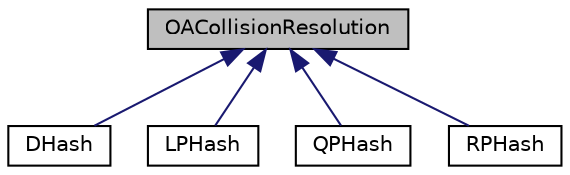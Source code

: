 digraph "OACollisionResolution"
{
 // LATEX_PDF_SIZE
  edge [fontname="Helvetica",fontsize="10",labelfontname="Helvetica",labelfontsize="10"];
  node [fontname="Helvetica",fontsize="10",shape=record];
  Node1 [label="OACollisionResolution",height=0.2,width=0.4,color="black", fillcolor="grey75", style="filled", fontcolor="black",tooltip="Base class for Open Addressing Collision Resolution algorithms. *."];
  Node1 -> Node2 [dir="back",color="midnightblue",fontsize="10",style="solid",fontname="Helvetica"];
  Node2 [label="DHash",height=0.2,width=0.4,color="black", fillcolor="white", style="filled",URL="$classDHash.html",tooltip="Models an Universal Family hash function using double hashing to resolve collisions."];
  Node1 -> Node3 [dir="back",color="midnightblue",fontsize="10",style="solid",fontname="Helvetica"];
  Node3 [label="LPHash",height=0.2,width=0.4,color="black", fillcolor="white", style="filled",URL="$classLPHash.html",tooltip="Models an Universal Family hash function using linear probing to resolve collisions."];
  Node1 -> Node4 [dir="back",color="midnightblue",fontsize="10",style="solid",fontname="Helvetica"];
  Node4 [label="QPHash",height=0.2,width=0.4,color="black", fillcolor="white", style="filled",URL="$classQPHash.html",tooltip="Models an Universal Family hash function using quadratic probing to resolve collisions."];
  Node1 -> Node5 [dir="back",color="midnightblue",fontsize="10",style="solid",fontname="Helvetica"];
  Node5 [label="RPHash",height=0.2,width=0.4,color="black", fillcolor="white", style="filled",URL="$classRPHash.html",tooltip="Models an Universal Family hash function using random probing to resolve collisions."];
}
